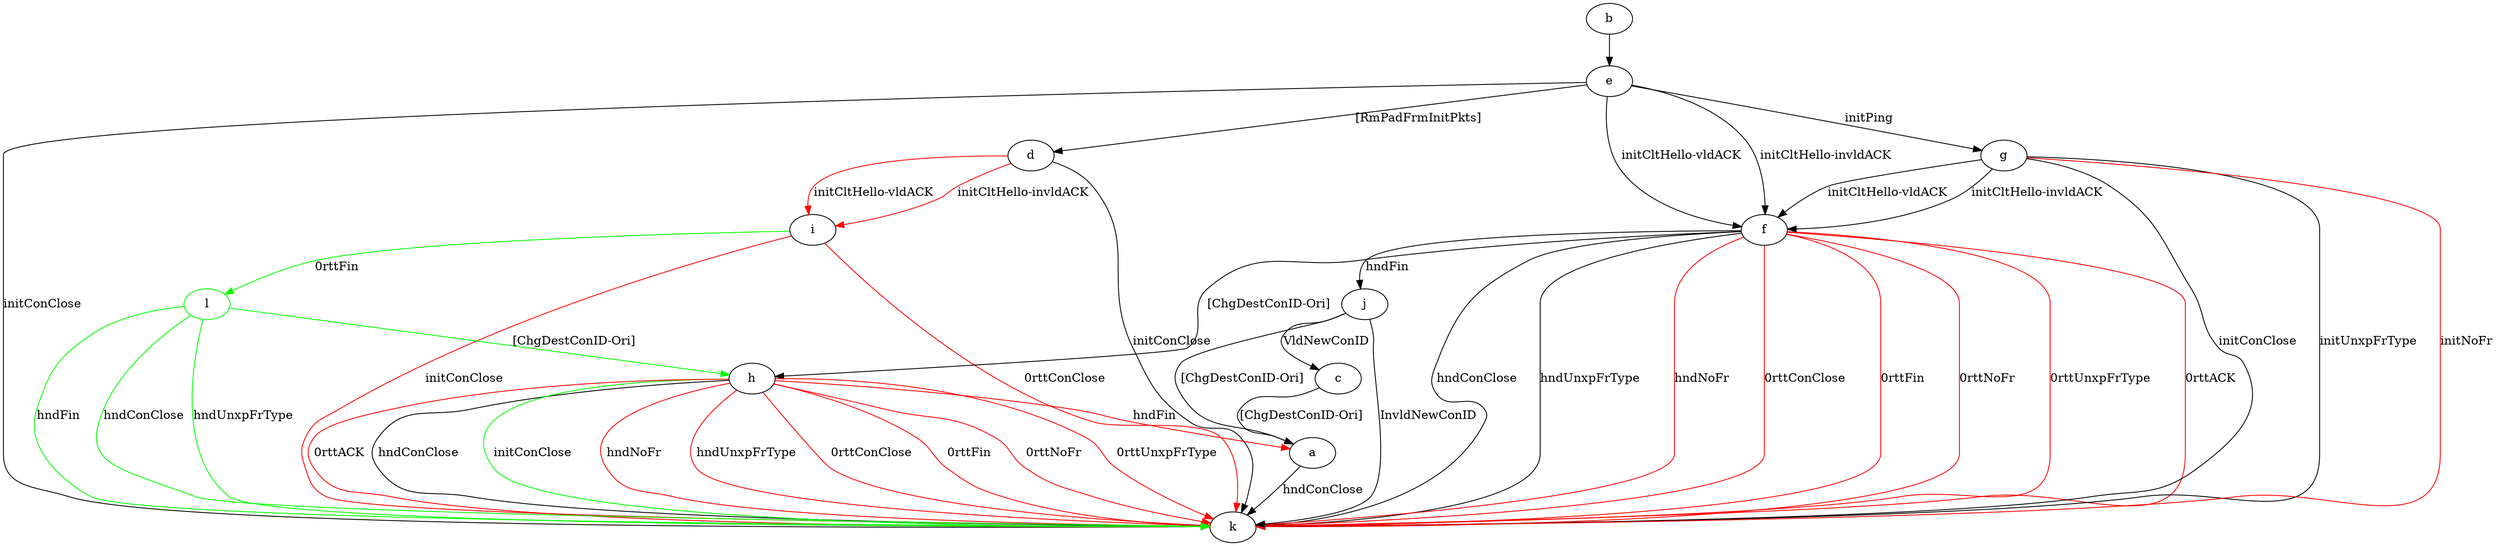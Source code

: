 digraph "" {
	a -> k	[key=0,
		label="hndConClose "];
	b -> e	[key=0];
	c -> a	[key=0,
		label="[ChgDestConID-Ori] "];
	d -> i	[key=0,
		color=red,
		label="initCltHello-vldACK "];
	d -> i	[key=1,
		color=red,
		label="initCltHello-invldACK "];
	d -> k	[key=0,
		label="initConClose "];
	e -> d	[key=0,
		label="[RmPadFrmInitPkts] "];
	e -> f	[key=0,
		label="initCltHello-vldACK "];
	e -> f	[key=1,
		label="initCltHello-invldACK "];
	e -> g	[key=0,
		label="initPing "];
	e -> k	[key=0,
		label="initConClose "];
	f -> h	[key=0,
		label="[ChgDestConID-Ori] "];
	f -> j	[key=0,
		label="hndFin "];
	f -> k	[key=0,
		label="hndConClose "];
	f -> k	[key=1,
		label="hndUnxpFrType "];
	f -> k	[key=2,
		color=red,
		label="hndNoFr "];
	f -> k	[key=3,
		color=red,
		label="0rttConClose "];
	f -> k	[key=4,
		color=red,
		label="0rttFin "];
	f -> k	[key=5,
		color=red,
		label="0rttNoFr "];
	f -> k	[key=6,
		color=red,
		label="0rttUnxpFrType "];
	f -> k	[key=7,
		color=red,
		label="0rttACK "];
	g -> f	[key=0,
		label="initCltHello-vldACK "];
	g -> f	[key=1,
		label="initCltHello-invldACK "];
	g -> k	[key=0,
		label="initConClose "];
	g -> k	[key=1,
		label="initUnxpFrType "];
	g -> k	[key=2,
		color=red,
		label="initNoFr "];
	h -> a	[key=0,
		color=red,
		label="hndFin "];
	h -> k	[key=0,
		label="hndConClose "];
	h -> k	[key=1,
		color=green,
		label="initConClose "];
	h -> k	[key=2,
		color=red,
		label="hndNoFr "];
	h -> k	[key=3,
		color=red,
		label="hndUnxpFrType "];
	h -> k	[key=4,
		color=red,
		label="0rttConClose "];
	h -> k	[key=5,
		color=red,
		label="0rttFin "];
	h -> k	[key=6,
		color=red,
		label="0rttNoFr "];
	h -> k	[key=7,
		color=red,
		label="0rttUnxpFrType "];
	h -> k	[key=8,
		color=red,
		label="0rttACK "];
	i -> k	[key=0,
		color=red,
		label="initConClose "];
	i -> k	[key=1,
		color=red,
		label="0rttConClose "];
	l	[color=green];
	i -> l	[key=0,
		color=green,
		label="0rttFin "];
	j -> a	[key=0,
		label="[ChgDestConID-Ori] "];
	j -> c	[key=0,
		label="VldNewConID "];
	j -> k	[key=0,
		label="InvldNewConID "];
	l -> h	[key=0,
		color=green,
		label="[ChgDestConID-Ori] "];
	l -> k	[key=0,
		color=green,
		label="hndFin "];
	l -> k	[key=1,
		color=green,
		label="hndConClose "];
	l -> k	[key=2,
		color=green,
		label="hndUnxpFrType "];
}
